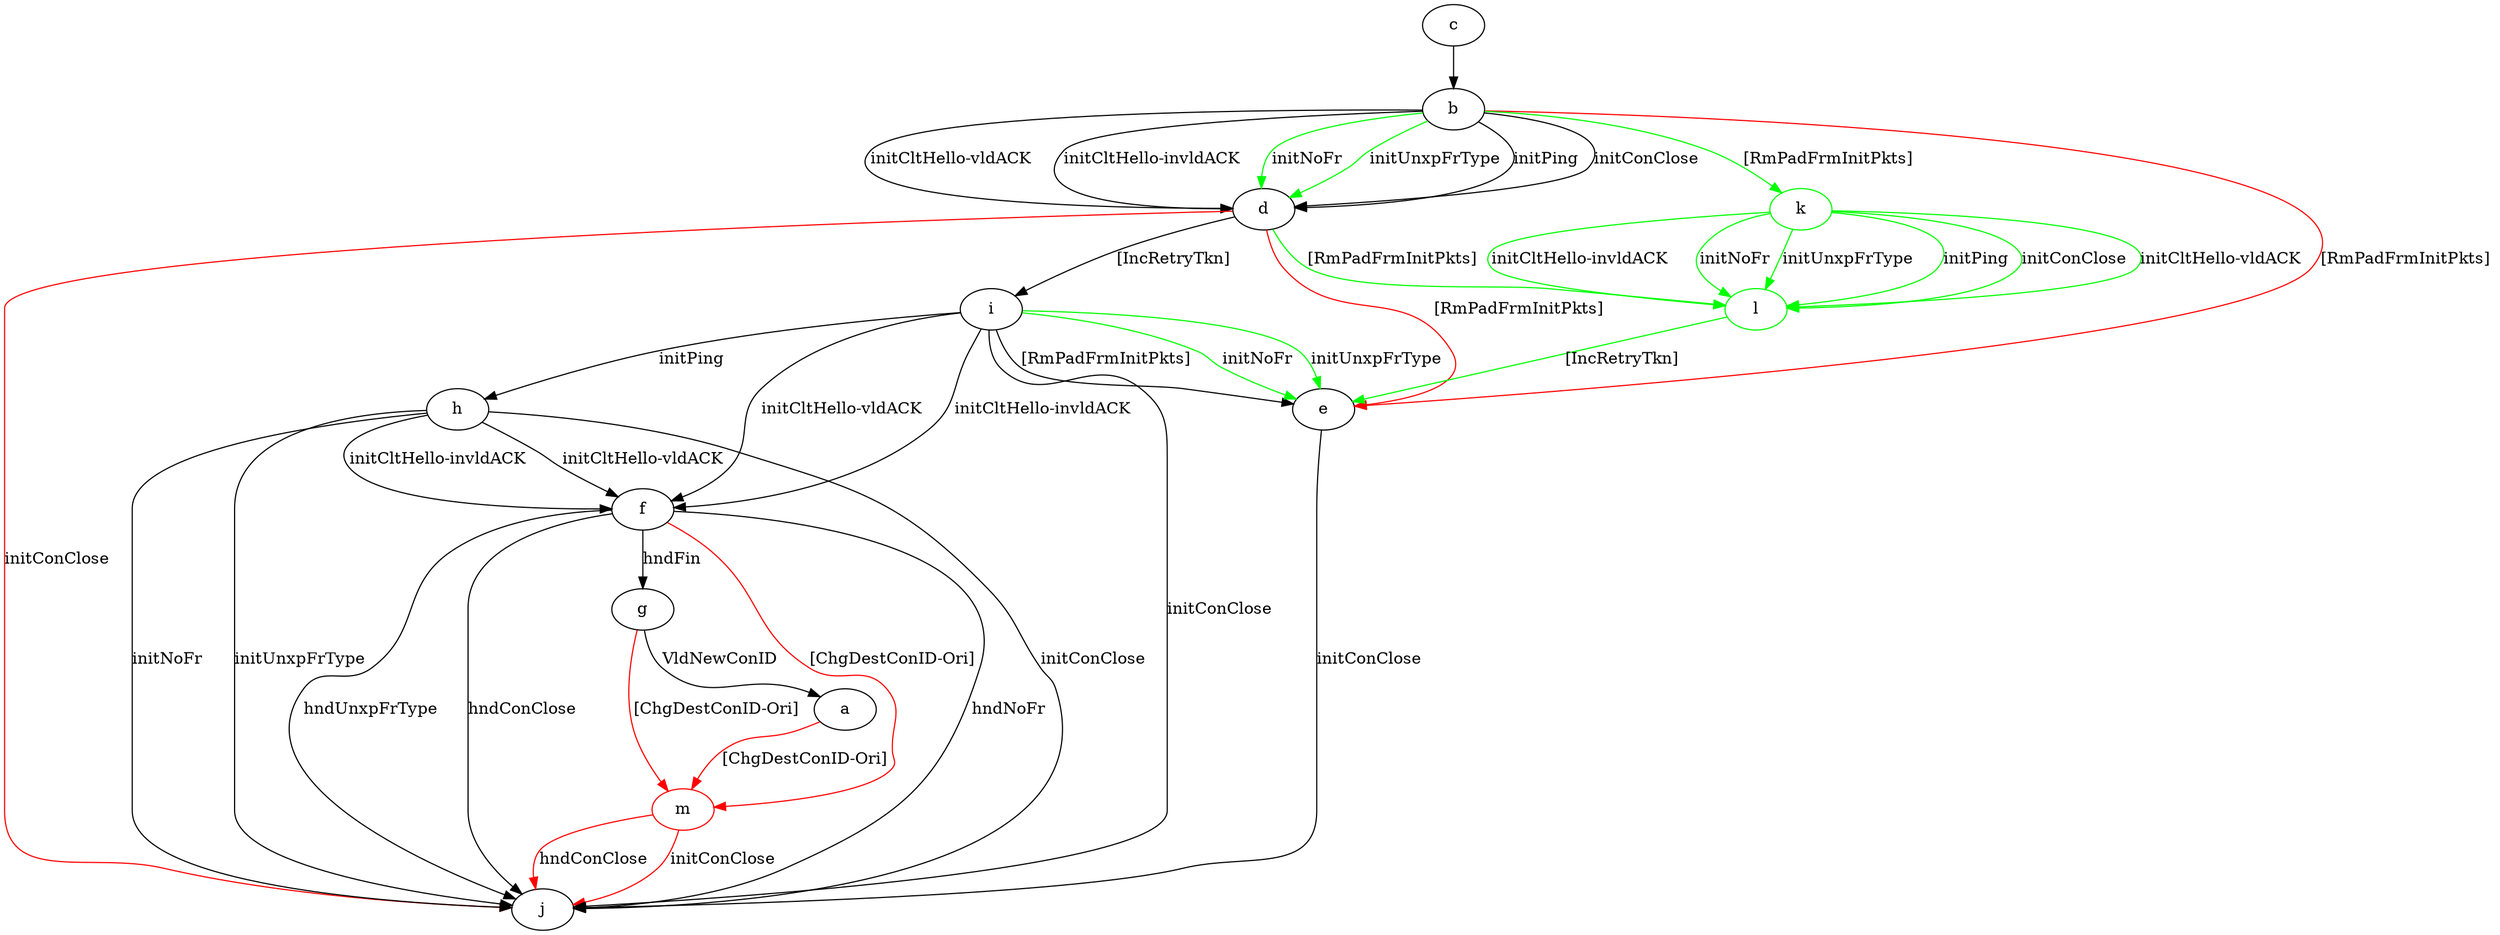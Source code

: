 digraph "" {
	m	[color=red];
	a -> m	[key=0,
		color=red,
		label="[ChgDestConID-Ori] "];
	b -> d	[key=0,
		label="initPing "];
	b -> d	[key=1,
		label="initConClose "];
	b -> d	[key=2,
		label="initCltHello-vldACK "];
	b -> d	[key=3,
		label="initCltHello-invldACK "];
	b -> d	[key=4,
		color=green,
		label="initNoFr "];
	b -> d	[key=5,
		color=green,
		label="initUnxpFrType "];
	b -> e	[key=0,
		color=red,
		label="[RmPadFrmInitPkts] "];
	k	[color=green];
	b -> k	[key=0,
		color=green,
		label="[RmPadFrmInitPkts] "];
	c -> b	[key=0];
	d -> e	[key=0,
		color=red,
		label="[RmPadFrmInitPkts] "];
	d -> i	[key=0,
		label="[IncRetryTkn] "];
	d -> j	[key=0,
		color=red,
		label="initConClose "];
	l	[color=green];
	d -> l	[key=0,
		color=green,
		label="[RmPadFrmInitPkts] "];
	e -> j	[key=0,
		label="initConClose "];
	f -> g	[key=0,
		label="hndFin "];
	f -> j	[key=0,
		label="hndNoFr "];
	f -> j	[key=1,
		label="hndUnxpFrType "];
	f -> j	[key=2,
		label="hndConClose "];
	f -> m	[key=0,
		color=red,
		label="[ChgDestConID-Ori] "];
	g -> a	[key=0,
		label="VldNewConID "];
	g -> m	[key=0,
		color=red,
		label="[ChgDestConID-Ori] "];
	h -> f	[key=0,
		label="initCltHello-vldACK "];
	h -> f	[key=1,
		label="initCltHello-invldACK "];
	h -> j	[key=0,
		label="initConClose "];
	h -> j	[key=1,
		label="initNoFr "];
	h -> j	[key=2,
		label="initUnxpFrType "];
	i -> e	[key=0,
		label="[RmPadFrmInitPkts] "];
	i -> e	[key=1,
		color=green,
		label="initNoFr "];
	i -> e	[key=2,
		color=green,
		label="initUnxpFrType "];
	i -> f	[key=0,
		label="initCltHello-vldACK "];
	i -> f	[key=1,
		label="initCltHello-invldACK "];
	i -> h	[key=0,
		label="initPing "];
	i -> j	[key=0,
		label="initConClose "];
	k -> l	[key=0,
		color=green,
		label="initPing "];
	k -> l	[key=1,
		color=green,
		label="initConClose "];
	k -> l	[key=2,
		color=green,
		label="initCltHello-vldACK "];
	k -> l	[key=3,
		color=green,
		label="initCltHello-invldACK "];
	k -> l	[key=4,
		color=green,
		label="initNoFr "];
	k -> l	[key=5,
		color=green,
		label="initUnxpFrType "];
	l -> e	[key=0,
		color=green,
		label="[IncRetryTkn] "];
	m -> j	[key=0,
		color=red,
		label="initConClose "];
	m -> j	[key=1,
		color=red,
		label="hndConClose "];
}
